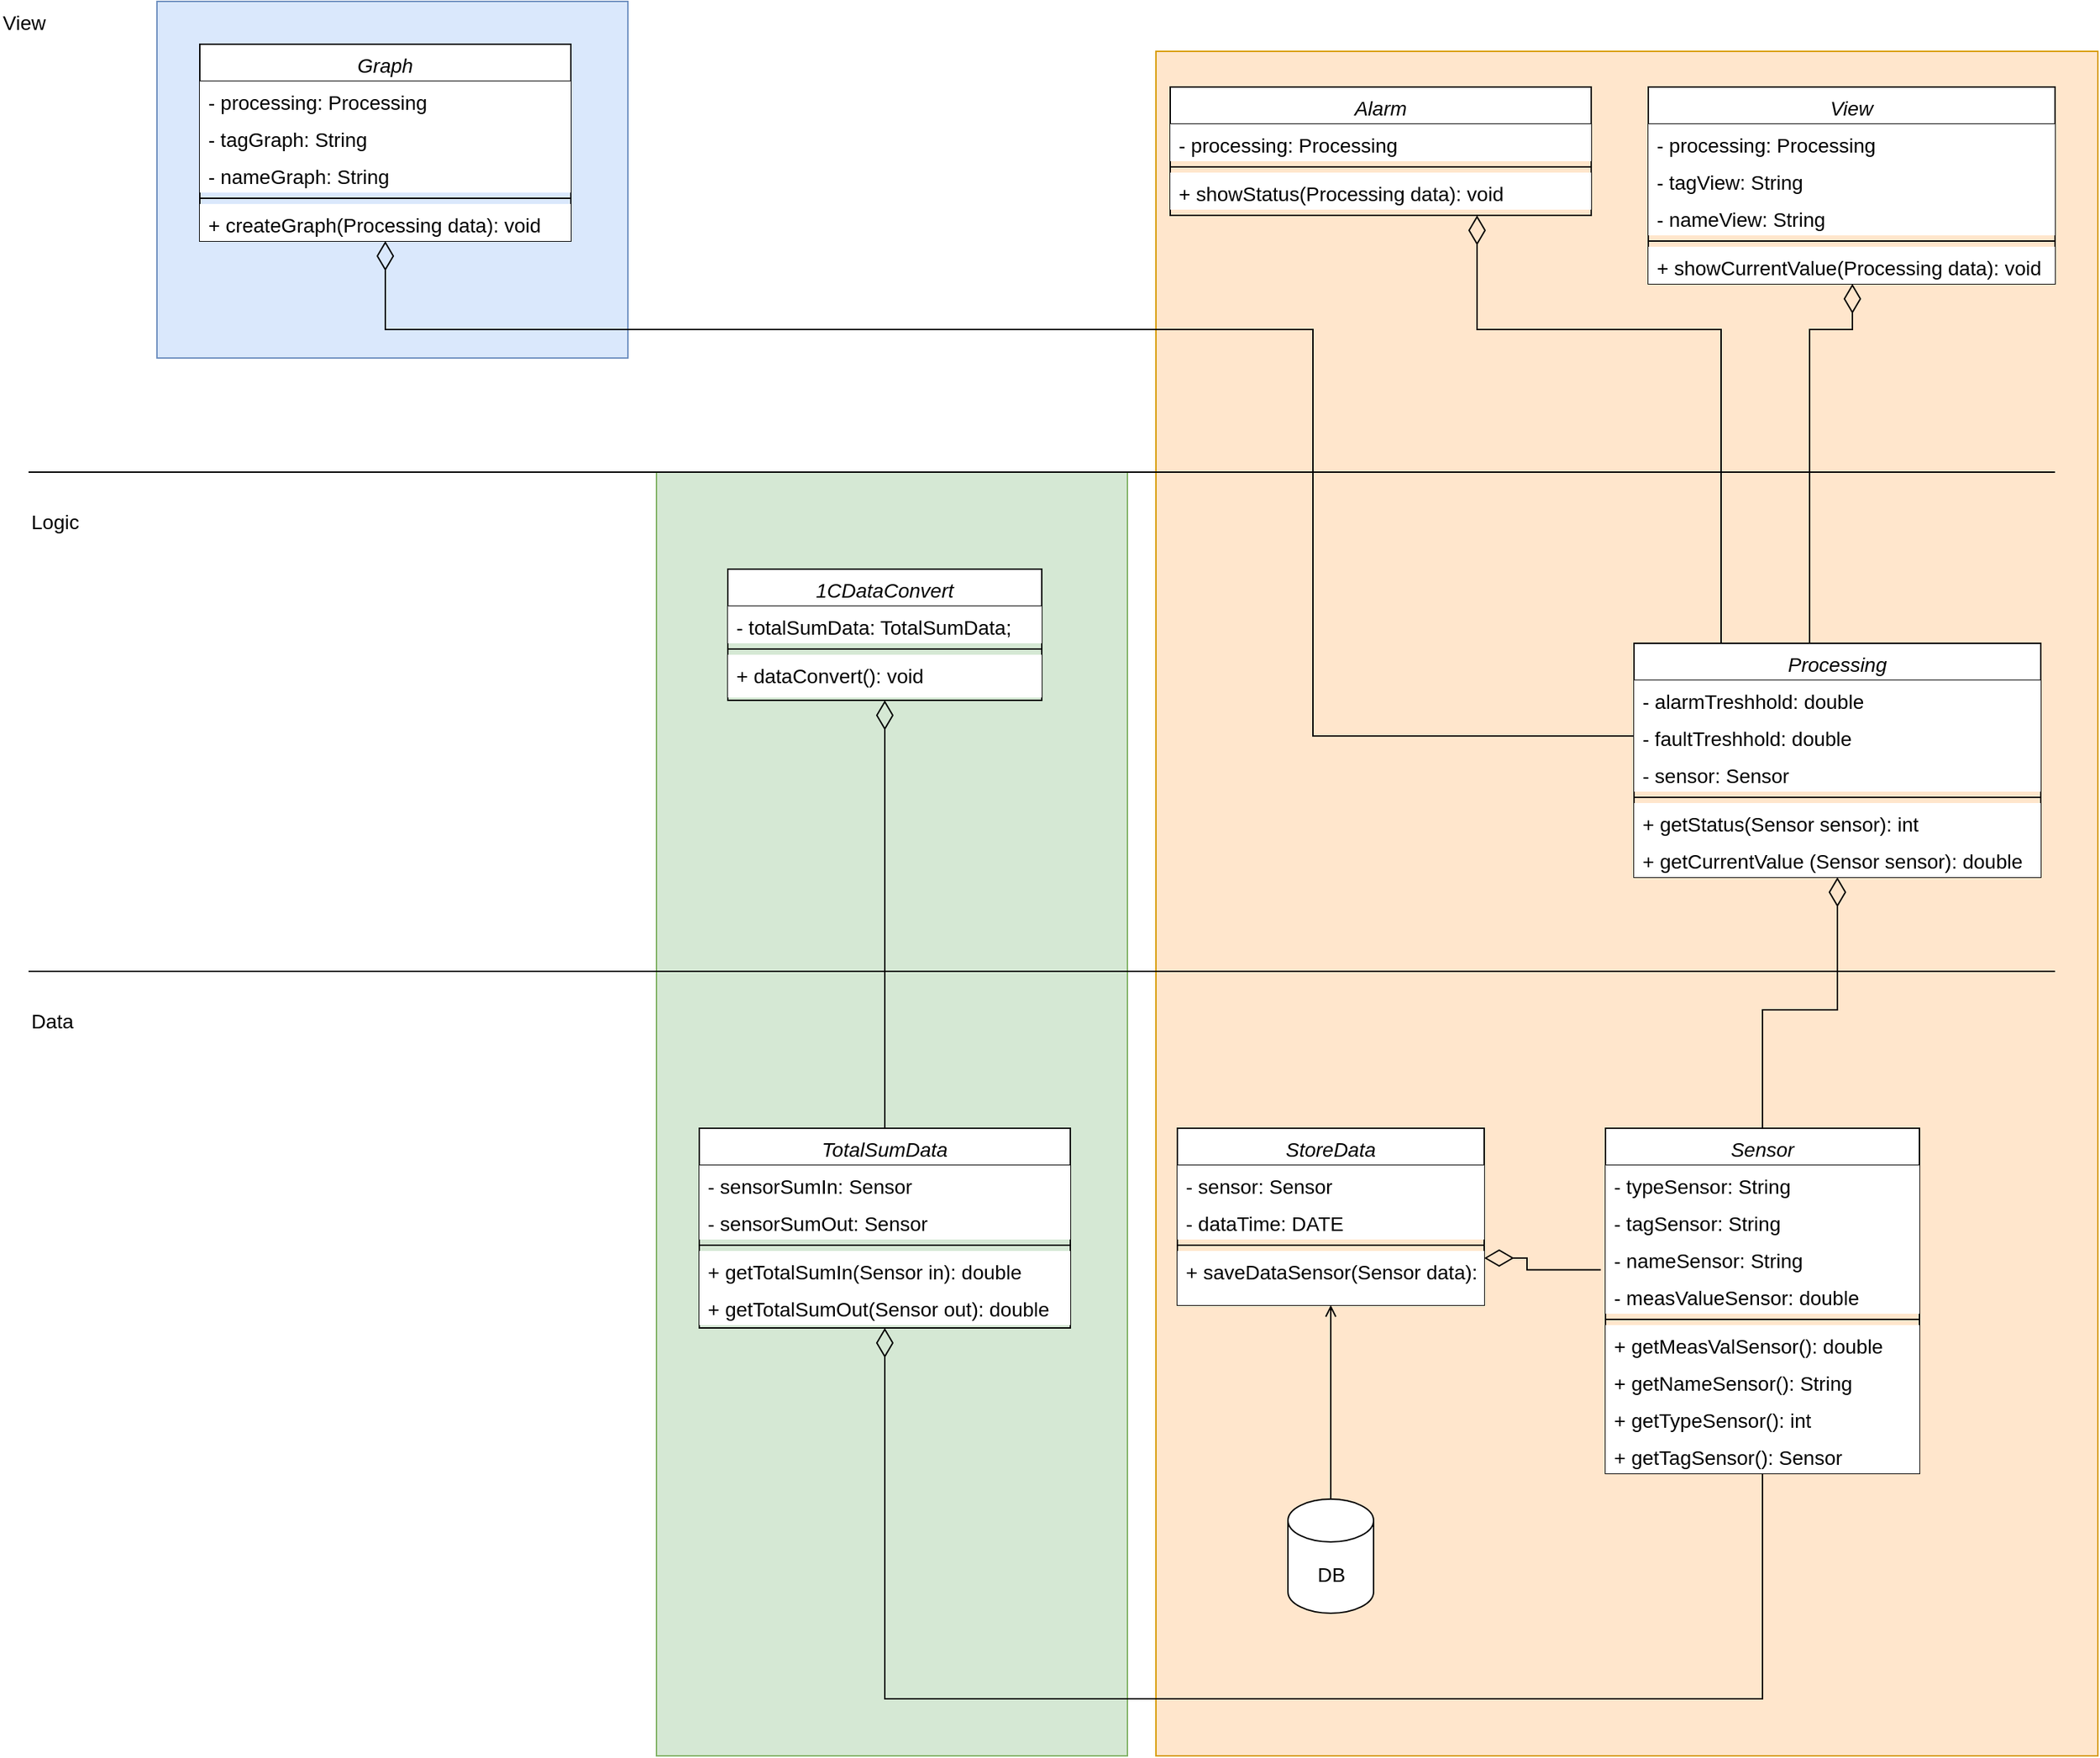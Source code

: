 <mxfile version="22.1.5" type="device">
  <diagram id="C5RBs43oDa-KdzZeNtuy" name="Page-1">
    <mxGraphModel dx="1050" dy="522" grid="1" gridSize="10" guides="1" tooltips="1" connect="1" arrows="1" fold="1" page="1" pageScale="1" pageWidth="1500" pageHeight="1300" math="0" shadow="0">
      <root>
        <mxCell id="WIyWlLk6GJQsqaUBKTNV-0" />
        <mxCell id="WIyWlLk6GJQsqaUBKTNV-1" parent="WIyWlLk6GJQsqaUBKTNV-0" />
        <mxCell id="z4LzSfBKxecRQWaWvCny-87" value="" style="rounded=0;whiteSpace=wrap;html=1;perimeterSpacing=6;glass=0;fillColor=#dae8fc;strokeColor=#6c8ebf;fontSize=14;fontStyle=0" parent="WIyWlLk6GJQsqaUBKTNV-1" vertex="1">
          <mxGeometry x="120" y="20" width="330" height="250" as="geometry" />
        </mxCell>
        <mxCell id="z4LzSfBKxecRQWaWvCny-75" value="" style="rounded=0;whiteSpace=wrap;html=1;perimeterSpacing=6;glass=0;fillColor=#d5e8d4;strokeColor=#82b366;fontSize=14;fontStyle=0" parent="WIyWlLk6GJQsqaUBKTNV-1" vertex="1">
          <mxGeometry x="470" y="350" width="330" height="900" as="geometry" />
        </mxCell>
        <mxCell id="z4LzSfBKxecRQWaWvCny-71" value="" style="rounded=0;whiteSpace=wrap;html=1;perimeterSpacing=6;glass=0;fillColor=#ffe6cc;strokeColor=#d79b00;fontSize=14;fontStyle=0" parent="WIyWlLk6GJQsqaUBKTNV-1" vertex="1">
          <mxGeometry x="820" y="55" width="660" height="1195" as="geometry" />
        </mxCell>
        <mxCell id="z4LzSfBKxecRQWaWvCny-38" style="edgeStyle=orthogonalEdgeStyle;rounded=0;orthogonalLoop=1;jettySize=auto;html=1;endArrow=diamondThin;endFill=0;endSize=18;targetPerimeterSpacing=0;sourcePerimeterSpacing=18;exitX=0.5;exitY=0;exitDx=0;exitDy=0;fontSize=14;fontStyle=0" parent="WIyWlLk6GJQsqaUBKTNV-1" source="z4LzSfBKxecRQWaWvCny-24" target="zkfFHV4jXpPFQw0GAbJ--0" edge="1">
          <mxGeometry relative="1" as="geometry">
            <mxPoint x="1245" y="460" as="sourcePoint" />
            <Array as="points">
              <mxPoint x="1278" y="250" />
              <mxPoint x="1308" y="250" />
            </Array>
          </mxGeometry>
        </mxCell>
        <mxCell id="zkfFHV4jXpPFQw0GAbJ--0" value="View" style="swimlane;fontStyle=2;align=center;verticalAlign=top;childLayout=stackLayout;horizontal=1;startSize=26;horizontalStack=0;resizeParent=1;resizeLast=0;collapsible=1;marginBottom=0;rounded=0;shadow=0;strokeWidth=1;fontSize=14;" parent="WIyWlLk6GJQsqaUBKTNV-1" vertex="1">
          <mxGeometry x="1165" y="80" width="285" height="138" as="geometry">
            <mxRectangle x="230" y="140" width="160" height="26" as="alternateBounds" />
          </mxGeometry>
        </mxCell>
        <mxCell id="zkfFHV4jXpPFQw0GAbJ--2" value="- processing: Processing" style="text;align=left;verticalAlign=top;spacingLeft=4;spacingRight=4;overflow=hidden;rotatable=0;points=[[0,0.5],[1,0.5]];portConstraint=eastwest;rounded=0;shadow=0;html=0;fillColor=default;fontSize=14;fontStyle=0" parent="zkfFHV4jXpPFQw0GAbJ--0" vertex="1">
          <mxGeometry y="26" width="285" height="26" as="geometry" />
        </mxCell>
        <mxCell id="z4LzSfBKxecRQWaWvCny-82" value="- tagView: String" style="text;align=left;verticalAlign=top;spacingLeft=4;spacingRight=4;overflow=hidden;rotatable=0;points=[[0,0.5],[1,0.5]];portConstraint=eastwest;rounded=0;shadow=0;html=0;fillColor=default;fontSize=14;fontStyle=0" parent="zkfFHV4jXpPFQw0GAbJ--0" vertex="1">
          <mxGeometry y="52" width="285" height="26" as="geometry" />
        </mxCell>
        <mxCell id="z4LzSfBKxecRQWaWvCny-83" value="- nameView: String" style="text;align=left;verticalAlign=top;spacingLeft=4;spacingRight=4;overflow=hidden;rotatable=0;points=[[0,0.5],[1,0.5]];portConstraint=eastwest;rounded=0;shadow=0;html=0;fillColor=default;fontSize=14;fontStyle=0" parent="zkfFHV4jXpPFQw0GAbJ--0" vertex="1">
          <mxGeometry y="78" width="285" height="26" as="geometry" />
        </mxCell>
        <mxCell id="zkfFHV4jXpPFQw0GAbJ--4" value="" style="line;html=1;strokeWidth=1;align=left;verticalAlign=middle;spacingTop=-1;spacingLeft=3;spacingRight=3;rotatable=0;labelPosition=right;points=[];portConstraint=eastwest;fontSize=14;fontStyle=0" parent="zkfFHV4jXpPFQw0GAbJ--0" vertex="1">
          <mxGeometry y="104" width="285" height="8" as="geometry" />
        </mxCell>
        <mxCell id="z4LzSfBKxecRQWaWvCny-37" value="+ showCurrentValue(Processing data): void" style="text;align=left;verticalAlign=top;spacingLeft=4;spacingRight=4;overflow=hidden;rotatable=0;points=[[0,0.5],[1,0.5]];portConstraint=eastwest;fillColor=default;fontSize=14;fontStyle=0" parent="zkfFHV4jXpPFQw0GAbJ--0" vertex="1">
          <mxGeometry y="112" width="285" height="26" as="geometry" />
        </mxCell>
        <mxCell id="z4LzSfBKxecRQWaWvCny-0" value="" style="endArrow=none;html=1;rounded=0;fontSize=14;fontStyle=0" parent="WIyWlLk6GJQsqaUBKTNV-1" edge="1">
          <mxGeometry width="50" height="50" relative="1" as="geometry">
            <mxPoint x="30" y="350" as="sourcePoint" />
            <mxPoint x="1450" y="350" as="targetPoint" />
          </mxGeometry>
        </mxCell>
        <mxCell id="z4LzSfBKxecRQWaWvCny-1" value="" style="endArrow=none;html=1;rounded=0;fontSize=14;fontStyle=0" parent="WIyWlLk6GJQsqaUBKTNV-1" edge="1">
          <mxGeometry width="50" height="50" relative="1" as="geometry">
            <mxPoint x="30" y="700" as="sourcePoint" />
            <mxPoint x="1450" y="700" as="targetPoint" />
          </mxGeometry>
        </mxCell>
        <mxCell id="z4LzSfBKxecRQWaWvCny-2" value="View" style="text;html=1;strokeColor=none;fillColor=none;align=left;verticalAlign=middle;whiteSpace=wrap;rounded=0;fontSize=14;fontStyle=0" parent="WIyWlLk6GJQsqaUBKTNV-1" vertex="1">
          <mxGeometry x="10" y="20" width="60" height="30" as="geometry" />
        </mxCell>
        <mxCell id="z4LzSfBKxecRQWaWvCny-3" value="Logic" style="text;html=1;strokeColor=none;fillColor=none;align=left;verticalAlign=middle;whiteSpace=wrap;rounded=0;fontSize=14;fontStyle=0" parent="WIyWlLk6GJQsqaUBKTNV-1" vertex="1">
          <mxGeometry x="30" y="370" width="60" height="30" as="geometry" />
        </mxCell>
        <mxCell id="z4LzSfBKxecRQWaWvCny-4" value="Data" style="text;html=1;strokeColor=none;fillColor=none;align=left;verticalAlign=middle;whiteSpace=wrap;rounded=0;rotation=0;fontSize=14;fontStyle=0" parent="WIyWlLk6GJQsqaUBKTNV-1" vertex="1">
          <mxGeometry x="30" y="720" width="60" height="30" as="geometry" />
        </mxCell>
        <mxCell id="z4LzSfBKxecRQWaWvCny-10" value="Sensor" style="swimlane;fontStyle=2;align=center;verticalAlign=top;childLayout=stackLayout;horizontal=1;startSize=26;horizontalStack=0;resizeParent=1;resizeLast=0;collapsible=1;marginBottom=0;rounded=0;shadow=0;strokeWidth=1;fillColor=default;swimlaneLine=1;fontSize=14;" parent="WIyWlLk6GJQsqaUBKTNV-1" vertex="1">
          <mxGeometry x="1135" y="810" width="220" height="242" as="geometry">
            <mxRectangle x="230" y="140" width="160" height="26" as="alternateBounds" />
          </mxGeometry>
        </mxCell>
        <mxCell id="z4LzSfBKxecRQWaWvCny-11" value="- typeSensor: String" style="text;align=left;verticalAlign=top;spacingLeft=4;spacingRight=4;overflow=hidden;rotatable=0;points=[[0,0.5],[1,0.5]];portConstraint=eastwest;fillColor=default;fontSize=14;fontStyle=0" parent="z4LzSfBKxecRQWaWvCny-10" vertex="1">
          <mxGeometry y="26" width="220" height="26" as="geometry" />
        </mxCell>
        <mxCell id="z4LzSfBKxecRQWaWvCny-12" value="- tagSensor: String" style="text;align=left;verticalAlign=top;spacingLeft=4;spacingRight=4;overflow=hidden;rotatable=0;points=[[0,0.5],[1,0.5]];portConstraint=eastwest;rounded=0;shadow=0;html=0;fillColor=default;fontSize=14;fontStyle=0" parent="z4LzSfBKxecRQWaWvCny-10" vertex="1">
          <mxGeometry y="52" width="220" height="26" as="geometry" />
        </mxCell>
        <mxCell id="z4LzSfBKxecRQWaWvCny-13" value="- nameSensor: String " style="text;align=left;verticalAlign=top;spacingLeft=4;spacingRight=4;overflow=hidden;rotatable=0;points=[[0,0.5],[1,0.5]];portConstraint=eastwest;rounded=0;shadow=0;html=0;fillColor=default;fontSize=14;fontStyle=0" parent="z4LzSfBKxecRQWaWvCny-10" vertex="1">
          <mxGeometry y="78" width="220" height="26" as="geometry" />
        </mxCell>
        <mxCell id="z4LzSfBKxecRQWaWvCny-16" value="- measValueSensor: double" style="text;align=left;verticalAlign=top;spacingLeft=4;spacingRight=4;overflow=hidden;rotatable=0;points=[[0,0.5],[1,0.5]];portConstraint=eastwest;fillColor=default;fontSize=14;fontStyle=0" parent="z4LzSfBKxecRQWaWvCny-10" vertex="1">
          <mxGeometry y="104" width="220" height="26" as="geometry" />
        </mxCell>
        <mxCell id="z4LzSfBKxecRQWaWvCny-14" value="" style="line;html=1;strokeWidth=1;align=left;verticalAlign=middle;spacingTop=-1;spacingLeft=3;spacingRight=3;rotatable=0;labelPosition=right;points=[];portConstraint=eastwest;strokeColor=#000000;perimeterSpacing=0;fillStyle=auto;fillColor=default;fontSize=14;fontStyle=0" parent="z4LzSfBKxecRQWaWvCny-10" vertex="1">
          <mxGeometry y="130" width="220" height="8" as="geometry" />
        </mxCell>
        <mxCell id="z4LzSfBKxecRQWaWvCny-15" value="+ getMeasValSensor(): double" style="text;align=left;verticalAlign=top;spacingLeft=4;spacingRight=4;overflow=hidden;rotatable=0;points=[[0,0.5],[1,0.5]];portConstraint=eastwest;fillColor=default;fontSize=14;fontStyle=0" parent="z4LzSfBKxecRQWaWvCny-10" vertex="1">
          <mxGeometry y="138" width="220" height="26" as="geometry" />
        </mxCell>
        <mxCell id="z4LzSfBKxecRQWaWvCny-31" value="+ getNameSensor(): String" style="text;align=left;verticalAlign=top;spacingLeft=4;spacingRight=4;overflow=hidden;rotatable=0;points=[[0,0.5],[1,0.5]];portConstraint=eastwest;fillColor=default;fontSize=14;fontStyle=0" parent="z4LzSfBKxecRQWaWvCny-10" vertex="1">
          <mxGeometry y="164" width="220" height="26" as="geometry" />
        </mxCell>
        <mxCell id="z4LzSfBKxecRQWaWvCny-30" value="+ getTypeSensor(): int" style="text;align=left;verticalAlign=top;spacingLeft=4;spacingRight=4;overflow=hidden;rotatable=0;points=[[0,0.5],[1,0.5]];portConstraint=eastwest;fillColor=default;fontSize=14;fontStyle=0" parent="z4LzSfBKxecRQWaWvCny-10" vertex="1">
          <mxGeometry y="190" width="220" height="26" as="geometry" />
        </mxCell>
        <mxCell id="z4LzSfBKxecRQWaWvCny-32" value="+ getTagSensor(): Sensor" style="text;align=left;verticalAlign=top;spacingLeft=4;spacingRight=4;overflow=hidden;rotatable=0;points=[[0,0.5],[1,0.5]];portConstraint=eastwest;fillColor=default;fontSize=14;fontStyle=0" parent="z4LzSfBKxecRQWaWvCny-10" vertex="1">
          <mxGeometry y="216" width="220" height="26" as="geometry" />
        </mxCell>
        <mxCell id="z4LzSfBKxecRQWaWvCny-17" value="StoreData" style="swimlane;fontStyle=2;align=center;verticalAlign=top;childLayout=stackLayout;horizontal=1;startSize=26;horizontalStack=0;resizeParent=1;resizeLast=0;collapsible=1;marginBottom=0;rounded=0;shadow=0;strokeWidth=1;fillColor=#FFFFFF;swimlaneLine=1;fontSize=14;" parent="WIyWlLk6GJQsqaUBKTNV-1" vertex="1">
          <mxGeometry x="835" y="810" width="215" height="124" as="geometry">
            <mxRectangle x="230" y="140" width="160" height="26" as="alternateBounds" />
          </mxGeometry>
        </mxCell>
        <mxCell id="z4LzSfBKxecRQWaWvCny-21" value="- sensor: Sensor&#xa;" style="text;align=left;verticalAlign=top;spacingLeft=4;spacingRight=4;overflow=hidden;rotatable=0;points=[[0,0.5],[1,0.5]];portConstraint=eastwest;fillColor=default;fontSize=14;fontStyle=0" parent="z4LzSfBKxecRQWaWvCny-17" vertex="1">
          <mxGeometry y="26" width="215" height="26" as="geometry" />
        </mxCell>
        <mxCell id="z4LzSfBKxecRQWaWvCny-45" value="- dataTime: DATE" style="text;align=left;verticalAlign=top;spacingLeft=4;spacingRight=4;overflow=hidden;rotatable=0;points=[[0,0.5],[1,0.5]];portConstraint=eastwest;fillColor=default;fontSize=14;fontStyle=0" parent="z4LzSfBKxecRQWaWvCny-17" vertex="1">
          <mxGeometry y="52" width="215" height="26" as="geometry" />
        </mxCell>
        <mxCell id="z4LzSfBKxecRQWaWvCny-22" value="" style="line;html=1;strokeWidth=1;align=left;verticalAlign=middle;spacingTop=-1;spacingLeft=3;spacingRight=3;rotatable=0;labelPosition=right;points=[];portConstraint=eastwest;shadow=0;labelBackgroundColor=default;fillColor=default;fontSize=14;fontStyle=0" parent="z4LzSfBKxecRQWaWvCny-17" vertex="1">
          <mxGeometry y="78" width="215" height="8" as="geometry" />
        </mxCell>
        <mxCell id="z4LzSfBKxecRQWaWvCny-23" value="+ saveDataSensor(Sensor data): void" style="text;align=left;verticalAlign=top;spacingLeft=4;spacingRight=4;overflow=hidden;rotatable=0;points=[[0,0.5],[1,0.5]];portConstraint=eastwest;fillColor=default;fontSize=14;fontStyle=0" parent="z4LzSfBKxecRQWaWvCny-17" vertex="1">
          <mxGeometry y="86" width="215" height="38" as="geometry" />
        </mxCell>
        <mxCell id="z4LzSfBKxecRQWaWvCny-33" style="edgeStyle=orthogonalEdgeStyle;rounded=0;orthogonalLoop=1;jettySize=auto;html=1;endArrow=diamondThin;endFill=0;endSize=18;exitX=0.5;exitY=0;exitDx=0;exitDy=0;sourcePerimeterSpacing=18;fontSize=14;fontStyle=0" parent="WIyWlLk6GJQsqaUBKTNV-1" source="z4LzSfBKxecRQWaWvCny-10" target="z4LzSfBKxecRQWaWvCny-24" edge="1">
          <mxGeometry relative="1" as="geometry" />
        </mxCell>
        <mxCell id="z4LzSfBKxecRQWaWvCny-24" value="Processing" style="swimlane;fontStyle=2;align=center;verticalAlign=top;childLayout=stackLayout;horizontal=1;startSize=26;horizontalStack=0;resizeParent=1;resizeLast=0;collapsible=1;marginBottom=0;rounded=0;shadow=0;strokeWidth=1;fontSize=14;" parent="WIyWlLk6GJQsqaUBKTNV-1" vertex="1">
          <mxGeometry x="1155" y="470" width="285" height="164" as="geometry">
            <mxRectangle x="230" y="140" width="160" height="26" as="alternateBounds" />
          </mxGeometry>
        </mxCell>
        <mxCell id="z4LzSfBKxecRQWaWvCny-25" value="- alarmTreshhold: double" style="text;align=left;verticalAlign=top;spacingLeft=4;spacingRight=4;overflow=hidden;rotatable=0;points=[[0,0.5],[1,0.5]];portConstraint=eastwest;fillColor=default;fontSize=14;fontStyle=0" parent="z4LzSfBKxecRQWaWvCny-24" vertex="1">
          <mxGeometry y="26" width="285" height="26" as="geometry" />
        </mxCell>
        <mxCell id="z4LzSfBKxecRQWaWvCny-26" value="- faultTreshhold: double" style="text;align=left;verticalAlign=top;spacingLeft=4;spacingRight=4;overflow=hidden;rotatable=0;points=[[0,0.5],[1,0.5]];portConstraint=eastwest;rounded=0;shadow=0;html=0;fillColor=default;fontSize=14;fontStyle=0" parent="z4LzSfBKxecRQWaWvCny-24" vertex="1">
          <mxGeometry y="52" width="285" height="26" as="geometry" />
        </mxCell>
        <mxCell id="z4LzSfBKxecRQWaWvCny-27" value="- sensor: Sensor" style="text;align=left;verticalAlign=top;spacingLeft=4;spacingRight=4;overflow=hidden;rotatable=0;points=[[0,0.5],[1,0.5]];portConstraint=eastwest;rounded=0;shadow=0;html=0;fillColor=default;fontSize=14;fontStyle=0" parent="z4LzSfBKxecRQWaWvCny-24" vertex="1">
          <mxGeometry y="78" width="285" height="26" as="geometry" />
        </mxCell>
        <mxCell id="z4LzSfBKxecRQWaWvCny-28" value="" style="line;html=1;strokeWidth=1;align=left;verticalAlign=middle;spacingTop=-1;spacingLeft=3;spacingRight=3;rotatable=0;labelPosition=right;points=[];portConstraint=eastwest;fontSize=14;fontStyle=0" parent="z4LzSfBKxecRQWaWvCny-24" vertex="1">
          <mxGeometry y="104" width="285" height="8" as="geometry" />
        </mxCell>
        <mxCell id="z4LzSfBKxecRQWaWvCny-29" value="+ getStatus(Sensor sensor): int " style="text;align=left;verticalAlign=top;spacingLeft=4;spacingRight=4;overflow=hidden;rotatable=0;points=[[0,0.5],[1,0.5]];portConstraint=eastwest;fillColor=default;fontSize=14;fontStyle=0" parent="z4LzSfBKxecRQWaWvCny-24" vertex="1">
          <mxGeometry y="112" width="285" height="26" as="geometry" />
        </mxCell>
        <mxCell id="z4LzSfBKxecRQWaWvCny-84" value="+ getCurrentValue (Sensor sensor): double" style="text;align=left;verticalAlign=top;spacingLeft=4;spacingRight=4;overflow=hidden;rotatable=0;points=[[0,0.5],[1,0.5]];portConstraint=eastwest;fillColor=default;fontSize=14;fontStyle=0" parent="z4LzSfBKxecRQWaWvCny-24" vertex="1">
          <mxGeometry y="138" width="285" height="26" as="geometry" />
        </mxCell>
        <mxCell id="z4LzSfBKxecRQWaWvCny-44" style="edgeStyle=orthogonalEdgeStyle;rounded=0;orthogonalLoop=1;jettySize=auto;html=1;endArrow=diamondThin;endFill=0;endSize=18;exitX=0.25;exitY=0;exitDx=0;exitDy=0;sourcePerimeterSpacing=18;fontSize=14;fontStyle=0" parent="WIyWlLk6GJQsqaUBKTNV-1" source="z4LzSfBKxecRQWaWvCny-24" target="z4LzSfBKxecRQWaWvCny-39" edge="1">
          <mxGeometry relative="1" as="geometry">
            <Array as="points">
              <mxPoint x="1216" y="250" />
              <mxPoint x="1045" y="250" />
            </Array>
          </mxGeometry>
        </mxCell>
        <mxCell id="z4LzSfBKxecRQWaWvCny-39" value="Alarm" style="swimlane;fontStyle=2;align=center;verticalAlign=top;childLayout=stackLayout;horizontal=1;startSize=26;horizontalStack=0;resizeParent=1;resizeLast=0;collapsible=1;marginBottom=0;rounded=0;shadow=0;strokeWidth=1;fontSize=14;" parent="WIyWlLk6GJQsqaUBKTNV-1" vertex="1">
          <mxGeometry x="830" y="80" width="295" height="90" as="geometry">
            <mxRectangle x="230" y="140" width="160" height="26" as="alternateBounds" />
          </mxGeometry>
        </mxCell>
        <mxCell id="z4LzSfBKxecRQWaWvCny-40" value="- processing: Processing" style="text;align=left;verticalAlign=top;spacingLeft=4;spacingRight=4;overflow=hidden;rotatable=0;points=[[0,0.5],[1,0.5]];portConstraint=eastwest;rounded=0;shadow=0;html=0;fillColor=default;fontSize=14;fontStyle=0" parent="z4LzSfBKxecRQWaWvCny-39" vertex="1">
          <mxGeometry y="26" width="295" height="26" as="geometry" />
        </mxCell>
        <mxCell id="z4LzSfBKxecRQWaWvCny-41" value="" style="line;html=1;strokeWidth=1;align=left;verticalAlign=middle;spacingTop=-1;spacingLeft=3;spacingRight=3;rotatable=0;labelPosition=right;points=[];portConstraint=eastwest;fontSize=14;fontStyle=0" parent="z4LzSfBKxecRQWaWvCny-39" vertex="1">
          <mxGeometry y="52" width="295" height="8" as="geometry" />
        </mxCell>
        <mxCell id="z4LzSfBKxecRQWaWvCny-42" value="+ showStatus(Processing data): void&#xa; " style="text;align=left;verticalAlign=top;spacingLeft=4;spacingRight=4;overflow=hidden;rotatable=0;points=[[0,0.5],[1,0.5]];portConstraint=eastwest;fillColor=default;fontSize=14;fontStyle=0" parent="z4LzSfBKxecRQWaWvCny-39" vertex="1">
          <mxGeometry y="60" width="295" height="26" as="geometry" />
        </mxCell>
        <mxCell id="z4LzSfBKxecRQWaWvCny-49" style="edgeStyle=orthogonalEdgeStyle;rounded=0;orthogonalLoop=1;jettySize=auto;html=1;entryX=0.5;entryY=1;entryDx=0;entryDy=0;endArrow=open;endFill=0;fontSize=14;fontStyle=0" parent="WIyWlLk6GJQsqaUBKTNV-1" source="z4LzSfBKxecRQWaWvCny-48" target="z4LzSfBKxecRQWaWvCny-17" edge="1">
          <mxGeometry relative="1" as="geometry" />
        </mxCell>
        <mxCell id="z4LzSfBKxecRQWaWvCny-48" value="DB" style="shape=cylinder3;whiteSpace=wrap;html=1;boundedLbl=1;backgroundOutline=1;size=15;fontSize=14;fontStyle=0" parent="WIyWlLk6GJQsqaUBKTNV-1" vertex="1">
          <mxGeometry x="912.5" y="1070" width="60" height="80" as="geometry" />
        </mxCell>
        <mxCell id="z4LzSfBKxecRQWaWvCny-73" style="edgeStyle=orthogonalEdgeStyle;rounded=0;orthogonalLoop=1;jettySize=auto;html=1;endArrow=diamondThin;endFill=0;endSize=18;exitX=0.5;exitY=1;exitDx=0;exitDy=0;fontSize=14;fontStyle=0" parent="WIyWlLk6GJQsqaUBKTNV-1" source="z4LzSfBKxecRQWaWvCny-10" target="z4LzSfBKxecRQWaWvCny-50" edge="1">
          <mxGeometry relative="1" as="geometry">
            <Array as="points">
              <mxPoint x="1245" y="1210" />
              <mxPoint x="630" y="1210" />
            </Array>
          </mxGeometry>
        </mxCell>
        <mxCell id="z4LzSfBKxecRQWaWvCny-50" value="TotalSumData" style="swimlane;fontStyle=2;align=center;verticalAlign=top;childLayout=stackLayout;horizontal=1;startSize=26;horizontalStack=0;resizeParent=1;resizeLast=0;collapsible=1;marginBottom=0;rounded=0;shadow=0;strokeWidth=1;fontSize=14;" parent="WIyWlLk6GJQsqaUBKTNV-1" vertex="1">
          <mxGeometry x="500" y="810" width="260" height="140" as="geometry">
            <mxRectangle x="230" y="140" width="160" height="26" as="alternateBounds" />
          </mxGeometry>
        </mxCell>
        <mxCell id="z4LzSfBKxecRQWaWvCny-51" value="- sensorSumIn: Sensor" style="text;align=left;verticalAlign=top;spacingLeft=4;spacingRight=4;overflow=hidden;rotatable=0;points=[[0,0.5],[1,0.5]];portConstraint=eastwest;fillColor=default;fontSize=14;fontStyle=0" parent="z4LzSfBKxecRQWaWvCny-50" vertex="1">
          <mxGeometry y="26" width="260" height="26" as="geometry" />
        </mxCell>
        <mxCell id="z4LzSfBKxecRQWaWvCny-61" value="- sensorSumOut: Sensor" style="text;align=left;verticalAlign=top;spacingLeft=4;spacingRight=4;overflow=hidden;rotatable=0;points=[[0,0.5],[1,0.5]];portConstraint=eastwest;fillColor=default;fontSize=14;fontStyle=0" parent="z4LzSfBKxecRQWaWvCny-50" vertex="1">
          <mxGeometry y="52" width="260" height="26" as="geometry" />
        </mxCell>
        <mxCell id="z4LzSfBKxecRQWaWvCny-55" value="" style="line;html=1;strokeWidth=1;align=left;verticalAlign=middle;spacingTop=-1;spacingLeft=3;spacingRight=3;rotatable=0;labelPosition=right;points=[];portConstraint=eastwest;fontSize=14;fontStyle=0" parent="z4LzSfBKxecRQWaWvCny-50" vertex="1">
          <mxGeometry y="78" width="260" height="8" as="geometry" />
        </mxCell>
        <mxCell id="z4LzSfBKxecRQWaWvCny-56" value="+ getTotalSumIn(Sensor in): double" style="text;align=left;verticalAlign=top;spacingLeft=4;spacingRight=4;overflow=hidden;rotatable=0;points=[[0,0.5],[1,0.5]];portConstraint=eastwest;fillColor=default;fontSize=14;fontStyle=0" parent="z4LzSfBKxecRQWaWvCny-50" vertex="1">
          <mxGeometry y="86" width="260" height="26" as="geometry" />
        </mxCell>
        <mxCell id="z4LzSfBKxecRQWaWvCny-62" value="+ getTotalSumOut(Sensor out): double" style="text;align=left;verticalAlign=top;spacingLeft=4;spacingRight=4;overflow=hidden;rotatable=0;points=[[0,0.5],[1,0.5]];portConstraint=eastwest;fillColor=default;fontSize=14;fontStyle=0" parent="z4LzSfBKxecRQWaWvCny-50" vertex="1">
          <mxGeometry y="112" width="260" height="26" as="geometry" />
        </mxCell>
        <mxCell id="z4LzSfBKxecRQWaWvCny-69" style="edgeStyle=orthogonalEdgeStyle;rounded=0;orthogonalLoop=1;jettySize=auto;html=1;endArrow=diamondThin;endFill=0;endSize=18;exitX=0.5;exitY=0;exitDx=0;exitDy=0;fontSize=14;fontStyle=0" parent="WIyWlLk6GJQsqaUBKTNV-1" source="z4LzSfBKxecRQWaWvCny-50" target="z4LzSfBKxecRQWaWvCny-63" edge="1">
          <mxGeometry relative="1" as="geometry">
            <mxPoint x="630" y="800" as="sourcePoint" />
          </mxGeometry>
        </mxCell>
        <mxCell id="z4LzSfBKxecRQWaWvCny-63" value="1CDataConvert" style="swimlane;fontStyle=2;align=center;verticalAlign=top;childLayout=stackLayout;horizontal=1;startSize=26;horizontalStack=0;resizeParent=1;resizeLast=0;collapsible=1;marginBottom=0;rounded=0;shadow=0;strokeWidth=1;swimlaneHead=1;separatorColor=#000000;fontSize=14;" parent="WIyWlLk6GJQsqaUBKTNV-1" vertex="1">
          <mxGeometry x="520" y="418" width="220" height="92" as="geometry">
            <mxRectangle x="230" y="140" width="160" height="26" as="alternateBounds" />
          </mxGeometry>
        </mxCell>
        <mxCell id="z4LzSfBKxecRQWaWvCny-64" value="- totalSumData: TotalSumData;" style="text;align=left;verticalAlign=top;spacingLeft=4;spacingRight=4;overflow=hidden;rotatable=0;points=[[0,0.5],[1,0.5]];portConstraint=eastwest;fillColor=default;fontSize=14;fontStyle=0" parent="z4LzSfBKxecRQWaWvCny-63" vertex="1">
          <mxGeometry y="26" width="220" height="26" as="geometry" />
        </mxCell>
        <mxCell id="z4LzSfBKxecRQWaWvCny-66" value="" style="line;html=1;strokeWidth=1;align=left;verticalAlign=middle;spacingTop=-1;spacingLeft=3;spacingRight=3;rotatable=0;labelPosition=right;points=[];portConstraint=eastwest;gradientColor=none;backgroundOutline=0;noLabel=0;overflow=visible;autosize=0;fontSize=14;fontStyle=0" parent="z4LzSfBKxecRQWaWvCny-63" vertex="1">
          <mxGeometry y="52" width="220" height="8" as="geometry" />
        </mxCell>
        <mxCell id="z4LzSfBKxecRQWaWvCny-68" value="+ dataConvert(): void" style="text;align=left;verticalAlign=top;spacingLeft=4;spacingRight=4;overflow=hidden;rotatable=0;points=[[0,0.5],[1,0.5]];portConstraint=eastwest;fillColor=default;fontSize=14;fontStyle=0" parent="z4LzSfBKxecRQWaWvCny-63" vertex="1">
          <mxGeometry y="60" width="220" height="30" as="geometry" />
        </mxCell>
        <mxCell id="z4LzSfBKxecRQWaWvCny-77" value="Graph" style="swimlane;fontStyle=2;align=center;verticalAlign=top;childLayout=stackLayout;horizontal=1;startSize=26;horizontalStack=0;resizeParent=1;resizeLast=0;collapsible=1;marginBottom=0;rounded=0;shadow=0;strokeWidth=1;fontSize=14;" parent="WIyWlLk6GJQsqaUBKTNV-1" vertex="1">
          <mxGeometry x="150" y="50" width="260" height="138" as="geometry">
            <mxRectangle x="230" y="140" width="160" height="26" as="alternateBounds" />
          </mxGeometry>
        </mxCell>
        <mxCell id="z4LzSfBKxecRQWaWvCny-78" value="- processing: Processing" style="text;align=left;verticalAlign=top;spacingLeft=4;spacingRight=4;overflow=hidden;rotatable=0;points=[[0,0.5],[1,0.5]];portConstraint=eastwest;rounded=0;shadow=0;html=0;fillColor=default;fontSize=14;fontStyle=0" parent="z4LzSfBKxecRQWaWvCny-77" vertex="1">
          <mxGeometry y="26" width="260" height="26" as="geometry" />
        </mxCell>
        <mxCell id="z4LzSfBKxecRQWaWvCny-85" value="- tagGraph: String" style="text;align=left;verticalAlign=top;spacingLeft=4;spacingRight=4;overflow=hidden;rotatable=0;points=[[0,0.5],[1,0.5]];portConstraint=eastwest;rounded=0;shadow=0;html=0;fillColor=default;fontSize=14;fontStyle=0" parent="z4LzSfBKxecRQWaWvCny-77" vertex="1">
          <mxGeometry y="52" width="260" height="26" as="geometry" />
        </mxCell>
        <mxCell id="z4LzSfBKxecRQWaWvCny-86" value="- nameGraph: String" style="text;align=left;verticalAlign=top;spacingLeft=4;spacingRight=4;overflow=hidden;rotatable=0;points=[[0,0.5],[1,0.5]];portConstraint=eastwest;rounded=0;shadow=0;html=0;fillColor=default;fontSize=14;fontStyle=0" parent="z4LzSfBKxecRQWaWvCny-77" vertex="1">
          <mxGeometry y="78" width="260" height="26" as="geometry" />
        </mxCell>
        <mxCell id="z4LzSfBKxecRQWaWvCny-79" value="" style="line;html=1;strokeWidth=1;align=left;verticalAlign=middle;spacingTop=-1;spacingLeft=3;spacingRight=3;rotatable=0;labelPosition=right;points=[];portConstraint=eastwest;fontSize=14;fontStyle=0" parent="z4LzSfBKxecRQWaWvCny-77" vertex="1">
          <mxGeometry y="104" width="260" height="8" as="geometry" />
        </mxCell>
        <mxCell id="z4LzSfBKxecRQWaWvCny-80" value="+ createGraph(Processing data): void&#xa; " style="text;align=left;verticalAlign=top;spacingLeft=4;spacingRight=4;overflow=hidden;rotatable=0;points=[[0,0.5],[1,0.5]];portConstraint=eastwest;fillColor=default;fontSize=14;fontStyle=0" parent="z4LzSfBKxecRQWaWvCny-77" vertex="1">
          <mxGeometry y="112" width="260" height="26" as="geometry" />
        </mxCell>
        <mxCell id="z4LzSfBKxecRQWaWvCny-81" style="edgeStyle=orthogonalEdgeStyle;rounded=0;orthogonalLoop=1;jettySize=auto;html=1;entryX=0.5;entryY=1;entryDx=0;entryDy=0;endArrow=diamondThin;endFill=0;endSize=18;exitX=0;exitY=0.5;exitDx=0;exitDy=0;fontSize=14;fontStyle=0" parent="WIyWlLk6GJQsqaUBKTNV-1" source="z4LzSfBKxecRQWaWvCny-26" target="z4LzSfBKxecRQWaWvCny-77" edge="1">
          <mxGeometry relative="1" as="geometry">
            <mxPoint x="250" y="160" as="targetPoint" />
            <Array as="points">
              <mxPoint x="930" y="535" />
              <mxPoint x="930" y="250" />
              <mxPoint x="280" y="250" />
            </Array>
          </mxGeometry>
        </mxCell>
        <mxCell id="z4LzSfBKxecRQWaWvCny-47" style="edgeStyle=orthogonalEdgeStyle;rounded=0;orthogonalLoop=1;jettySize=auto;html=1;endArrow=diamondThin;endFill=0;endSize=18;startSize=18;exitX=-0.015;exitY=0.815;exitDx=0;exitDy=0;exitPerimeter=0;fontSize=14;fontStyle=0" parent="WIyWlLk6GJQsqaUBKTNV-1" source="z4LzSfBKxecRQWaWvCny-13" target="z4LzSfBKxecRQWaWvCny-23" edge="1">
          <mxGeometry relative="1" as="geometry">
            <Array as="points">
              <mxPoint x="1080" y="909" />
              <mxPoint x="1080" y="901" />
            </Array>
          </mxGeometry>
        </mxCell>
      </root>
    </mxGraphModel>
  </diagram>
</mxfile>
